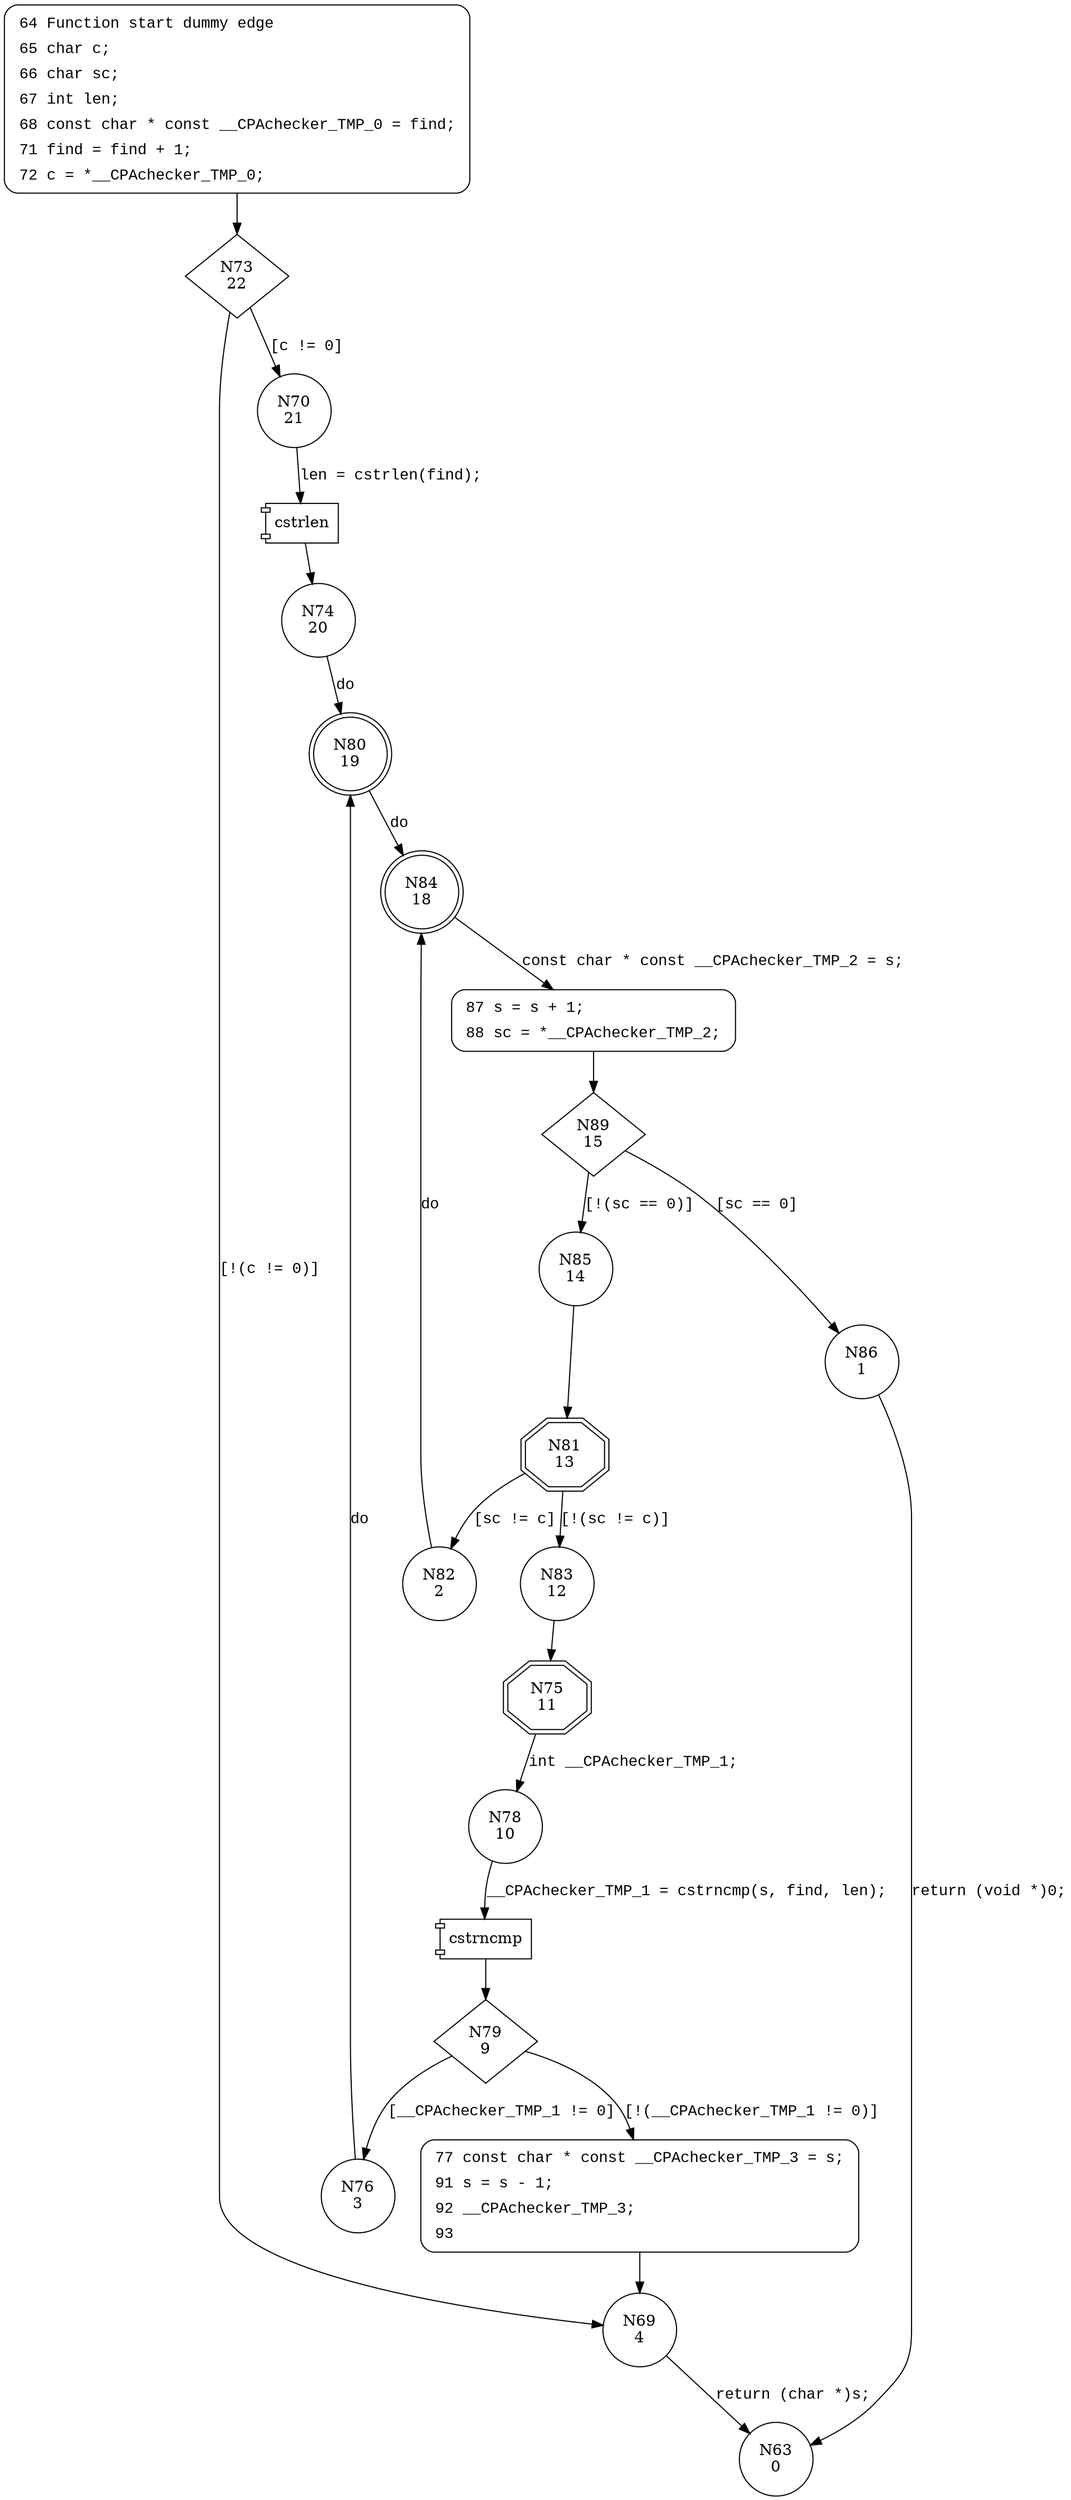 digraph cstrstr {
73 [shape="diamond" label="N73\n22"]
70 [shape="circle" label="N70\n21"]
69 [shape="circle" label="N69\n4"]
63 [shape="circle" label="N63\n0"]
74 [shape="circle" label="N74\n20"]
80 [shape="doublecircle" label="N80\n19"]
84 [shape="doublecircle" label="N84\n18"]
87 [shape="circle" label="N87\n17"]
89 [shape="diamond" label="N89\n15"]
86 [shape="circle" label="N86\n1"]
85 [shape="circle" label="N85\n14"]
81 [shape="doubleoctagon" label="N81\n13"]
82 [shape="circle" label="N82\n2"]
83 [shape="circle" label="N83\n12"]
75 [shape="doubleoctagon" label="N75\n11"]
78 [shape="circle" label="N78\n10"]
79 [shape="diamond" label="N79\n9"]
76 [shape="circle" label="N76\n3"]
77 [shape="circle" label="N77\n8"]
64 [style="filled,bold" penwidth="1" fillcolor="white" fontname="Courier New" shape="Mrecord" label=<<table border="0" cellborder="0" cellpadding="3" bgcolor="white"><tr><td align="right">64</td><td align="left">Function start dummy edge</td></tr><tr><td align="right">65</td><td align="left">char c;</td></tr><tr><td align="right">66</td><td align="left">char sc;</td></tr><tr><td align="right">67</td><td align="left">int len;</td></tr><tr><td align="right">68</td><td align="left">const char * const __CPAchecker_TMP_0 = find;</td></tr><tr><td align="right">71</td><td align="left">find = find + 1;</td></tr><tr><td align="right">72</td><td align="left">c = *__CPAchecker_TMP_0;</td></tr></table>>]
64 -> 73[label=""]
87 [style="filled,bold" penwidth="1" fillcolor="white" fontname="Courier New" shape="Mrecord" label=<<table border="0" cellborder="0" cellpadding="3" bgcolor="white"><tr><td align="right">87</td><td align="left">s = s + 1;</td></tr><tr><td align="right">88</td><td align="left">sc = *__CPAchecker_TMP_2;</td></tr></table>>]
87 -> 89[label=""]
77 [style="filled,bold" penwidth="1" fillcolor="white" fontname="Courier New" shape="Mrecord" label=<<table border="0" cellborder="0" cellpadding="3" bgcolor="white"><tr><td align="right">77</td><td align="left">const char * const __CPAchecker_TMP_3 = s;</td></tr><tr><td align="right">91</td><td align="left">s = s - 1;</td></tr><tr><td align="right">92</td><td align="left">__CPAchecker_TMP_3;</td></tr><tr><td align="right">93</td><td align="left"></td></tr></table>>]
77 -> 69[label=""]
73 -> 70 [label="[c != 0]" fontname="Courier New"]
73 -> 69 [label="[!(c != 0)]" fontname="Courier New"]
69 -> 63 [label="return (char *)s;" fontname="Courier New"]
100002 [shape="component" label="cstrlen"]
70 -> 100002 [label="len = cstrlen(find);" fontname="Courier New"]
100002 -> 74 [label="" fontname="Courier New"]
80 -> 84 [label="do" fontname="Courier New"]
84 -> 87 [label="const char * const __CPAchecker_TMP_2 = s;" fontname="Courier New"]
89 -> 86 [label="[sc == 0]" fontname="Courier New"]
89 -> 85 [label="[!(sc == 0)]" fontname="Courier New"]
81 -> 82 [label="[sc != c]" fontname="Courier New"]
81 -> 83 [label="[!(sc != c)]" fontname="Courier New"]
75 -> 78 [label="int __CPAchecker_TMP_1;" fontname="Courier New"]
100003 [shape="component" label="cstrncmp"]
78 -> 100003 [label="__CPAchecker_TMP_1 = cstrncmp(s, find, len);" fontname="Courier New"]
100003 -> 79 [label="" fontname="Courier New"]
79 -> 76 [label="[__CPAchecker_TMP_1 != 0]" fontname="Courier New"]
79 -> 77 [label="[!(__CPAchecker_TMP_1 != 0)]" fontname="Courier New"]
76 -> 80 [label="do" fontname="Courier New"]
86 -> 63 [label="return (void *)0;" fontname="Courier New"]
74 -> 80 [label="do" fontname="Courier New"]
85 -> 81 [label="" fontname="Courier New"]
83 -> 75 [label="" fontname="Courier New"]
82 -> 84 [label="do" fontname="Courier New"]
}